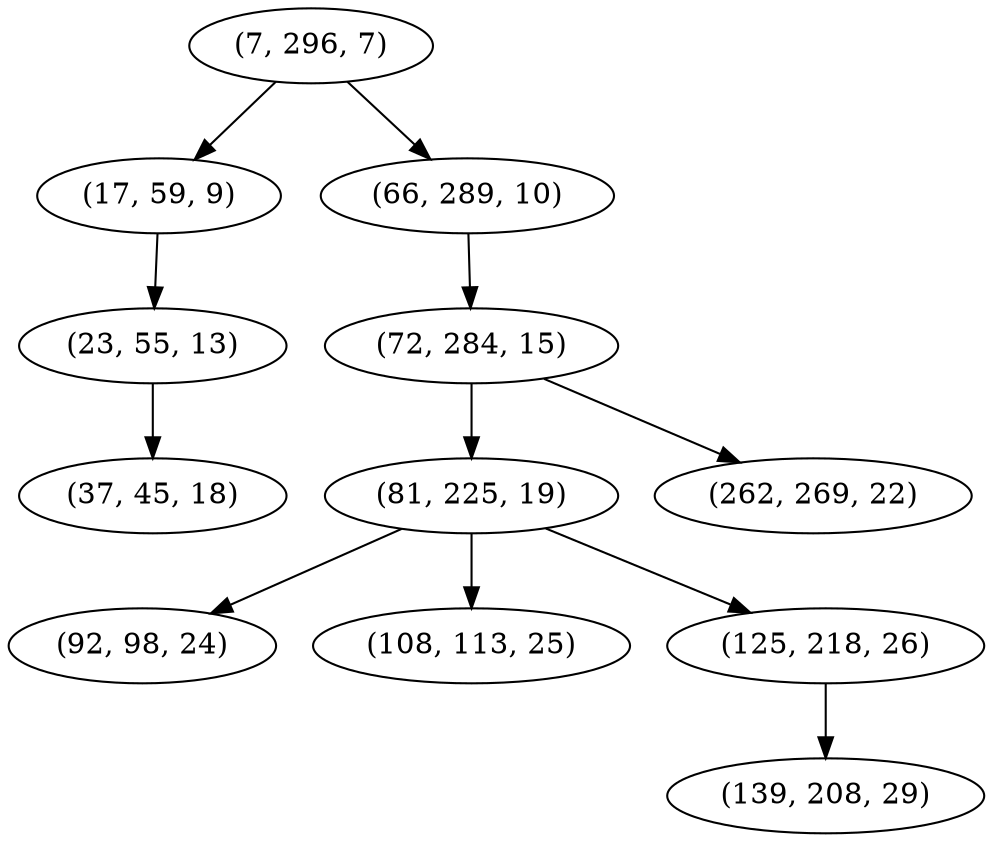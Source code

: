 digraph tree {
    "(7, 296, 7)";
    "(17, 59, 9)";
    "(23, 55, 13)";
    "(37, 45, 18)";
    "(66, 289, 10)";
    "(72, 284, 15)";
    "(81, 225, 19)";
    "(92, 98, 24)";
    "(108, 113, 25)";
    "(125, 218, 26)";
    "(139, 208, 29)";
    "(262, 269, 22)";
    "(7, 296, 7)" -> "(17, 59, 9)";
    "(7, 296, 7)" -> "(66, 289, 10)";
    "(17, 59, 9)" -> "(23, 55, 13)";
    "(23, 55, 13)" -> "(37, 45, 18)";
    "(66, 289, 10)" -> "(72, 284, 15)";
    "(72, 284, 15)" -> "(81, 225, 19)";
    "(72, 284, 15)" -> "(262, 269, 22)";
    "(81, 225, 19)" -> "(92, 98, 24)";
    "(81, 225, 19)" -> "(108, 113, 25)";
    "(81, 225, 19)" -> "(125, 218, 26)";
    "(125, 218, 26)" -> "(139, 208, 29)";
}
